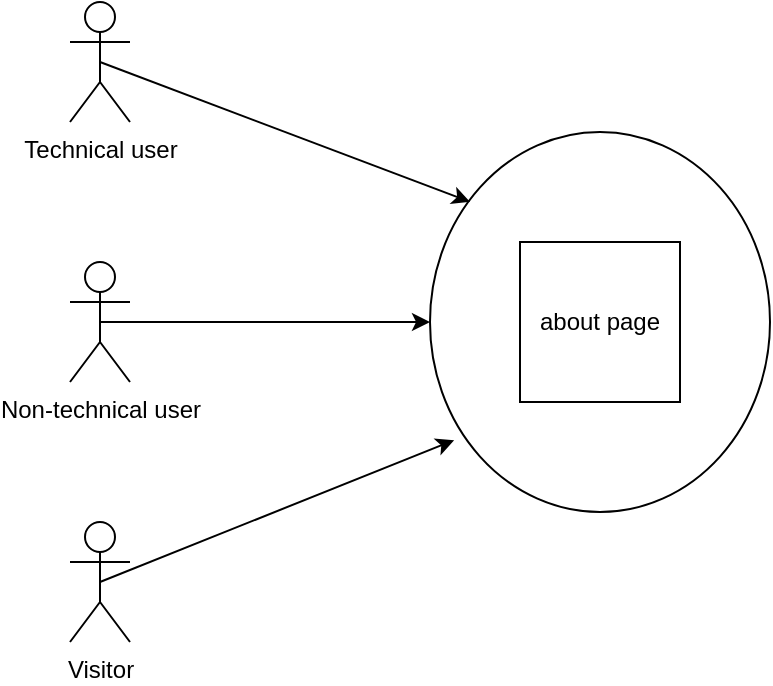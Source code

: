 <mxfile version="20.2.3" type="device"><diagram id="XtxZQMb2BMgKmqXyd9ml" name="Page-1"><mxGraphModel dx="865" dy="553" grid="1" gridSize="10" guides="1" tooltips="1" connect="1" arrows="1" fold="1" page="1" pageScale="1" pageWidth="827" pageHeight="1169" math="0" shadow="0"><root><mxCell id="0"/><mxCell id="1" parent="0"/><mxCell id="BwPPeEBfnpwbuBqemGmG-1" value="Non-technical user" style="shape=umlActor;verticalLabelPosition=bottom;verticalAlign=top;html=1;outlineConnect=0;" parent="1" vertex="1"><mxGeometry x="130" y="260" width="30" height="60" as="geometry"/></mxCell><mxCell id="BwPPeEBfnpwbuBqemGmG-2" value="Technical user" style="shape=umlActor;verticalLabelPosition=bottom;verticalAlign=top;html=1;outlineConnect=0;" parent="1" vertex="1"><mxGeometry x="130" y="130" width="30" height="60" as="geometry"/></mxCell><mxCell id="BwPPeEBfnpwbuBqemGmG-8" value="Visitor" style="shape=umlActor;verticalLabelPosition=bottom;verticalAlign=top;html=1;outlineConnect=0;" parent="1" vertex="1"><mxGeometry x="130" y="390" width="30" height="60" as="geometry"/></mxCell><mxCell id="BwPPeEBfnpwbuBqemGmG-10" value="" style="ellipse;whiteSpace=wrap;html=1;" parent="1" vertex="1"><mxGeometry x="310" y="195" width="170" height="190" as="geometry"/></mxCell><mxCell id="BwPPeEBfnpwbuBqemGmG-15" value="" style="endArrow=classic;html=1;rounded=0;exitX=0.5;exitY=0.5;exitDx=0;exitDy=0;exitPerimeter=0;entryX=0.071;entryY=0.811;entryDx=0;entryDy=0;entryPerimeter=0;" parent="1" source="BwPPeEBfnpwbuBqemGmG-8" target="BwPPeEBfnpwbuBqemGmG-10" edge="1"><mxGeometry width="50" height="50" relative="1" as="geometry"><mxPoint x="190" y="390" as="sourcePoint"/><mxPoint x="240" y="340" as="targetPoint"/></mxGeometry></mxCell><mxCell id="BwPPeEBfnpwbuBqemGmG-16" value="" style="endArrow=classic;html=1;rounded=0;exitX=0.5;exitY=0.5;exitDx=0;exitDy=0;exitPerimeter=0;entryX=0;entryY=0.5;entryDx=0;entryDy=0;" parent="1" source="BwPPeEBfnpwbuBqemGmG-1" target="BwPPeEBfnpwbuBqemGmG-10" edge="1"><mxGeometry width="50" height="50" relative="1" as="geometry"><mxPoint x="180" y="300" as="sourcePoint"/><mxPoint x="230" y="250" as="targetPoint"/></mxGeometry></mxCell><mxCell id="BwPPeEBfnpwbuBqemGmG-17" value="" style="endArrow=classic;html=1;rounded=0;exitX=0.5;exitY=0.5;exitDx=0;exitDy=0;exitPerimeter=0;entryX=0.118;entryY=0.184;entryDx=0;entryDy=0;entryPerimeter=0;" parent="1" source="BwPPeEBfnpwbuBqemGmG-2" target="BwPPeEBfnpwbuBqemGmG-10" edge="1"><mxGeometry width="50" height="50" relative="1" as="geometry"><mxPoint x="180" y="180" as="sourcePoint"/><mxPoint x="230" y="130" as="targetPoint"/></mxGeometry></mxCell><mxCell id="hrGO1CjzA0ODXt6Qly9V-1" value="about page" style="whiteSpace=wrap;html=1;aspect=fixed;" parent="1" vertex="1"><mxGeometry x="355" y="250" width="80" height="80" as="geometry"/></mxCell></root></mxGraphModel></diagram></mxfile>